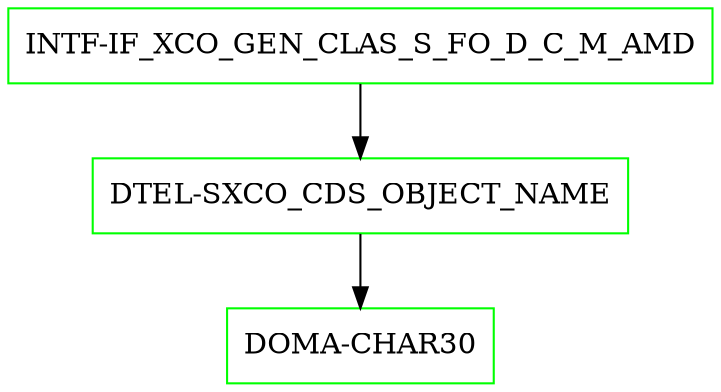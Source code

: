 digraph G {
  "INTF-IF_XCO_GEN_CLAS_S_FO_D_C_M_AMD" [shape=box,color=green];
  "DTEL-SXCO_CDS_OBJECT_NAME" [shape=box,color=green,URL="./DTEL_SXCO_CDS_OBJECT_NAME.html"];
  "DOMA-CHAR30" [shape=box,color=green,URL="./DOMA_CHAR30.html"];
  "INTF-IF_XCO_GEN_CLAS_S_FO_D_C_M_AMD" -> "DTEL-SXCO_CDS_OBJECT_NAME";
  "DTEL-SXCO_CDS_OBJECT_NAME" -> "DOMA-CHAR30";
}
